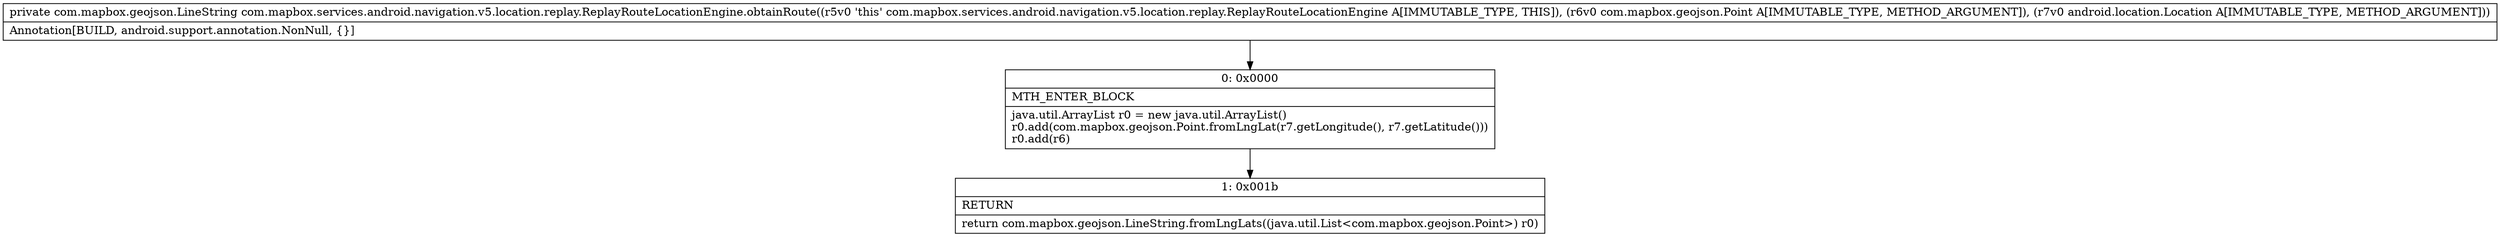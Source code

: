 digraph "CFG forcom.mapbox.services.android.navigation.v5.location.replay.ReplayRouteLocationEngine.obtainRoute(Lcom\/mapbox\/geojson\/Point;Landroid\/location\/Location;)Lcom\/mapbox\/geojson\/LineString;" {
Node_0 [shape=record,label="{0\:\ 0x0000|MTH_ENTER_BLOCK\l|java.util.ArrayList r0 = new java.util.ArrayList()\lr0.add(com.mapbox.geojson.Point.fromLngLat(r7.getLongitude(), r7.getLatitude()))\lr0.add(r6)\l}"];
Node_1 [shape=record,label="{1\:\ 0x001b|RETURN\l|return com.mapbox.geojson.LineString.fromLngLats((java.util.List\<com.mapbox.geojson.Point\>) r0)\l}"];
MethodNode[shape=record,label="{private com.mapbox.geojson.LineString com.mapbox.services.android.navigation.v5.location.replay.ReplayRouteLocationEngine.obtainRoute((r5v0 'this' com.mapbox.services.android.navigation.v5.location.replay.ReplayRouteLocationEngine A[IMMUTABLE_TYPE, THIS]), (r6v0 com.mapbox.geojson.Point A[IMMUTABLE_TYPE, METHOD_ARGUMENT]), (r7v0 android.location.Location A[IMMUTABLE_TYPE, METHOD_ARGUMENT]))  | Annotation[BUILD, android.support.annotation.NonNull, \{\}]\l}"];
MethodNode -> Node_0;
Node_0 -> Node_1;
}

